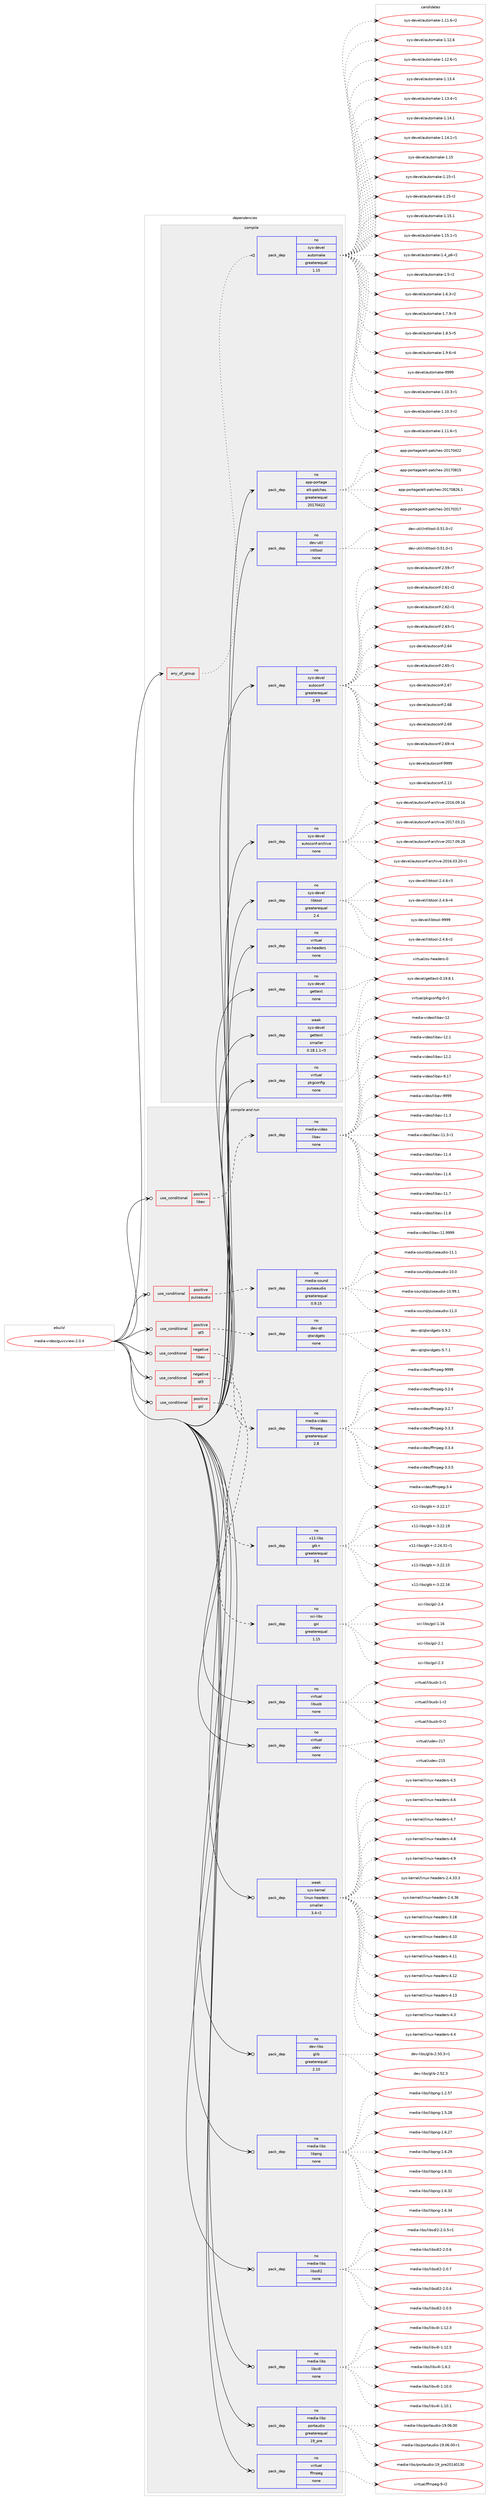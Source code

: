 digraph prolog {

# *************
# Graph options
# *************

newrank=true;
concentrate=true;
compound=true;
graph [rankdir=LR,fontname=Helvetica,fontsize=10,ranksep=1.5];#, ranksep=2.5, nodesep=0.2];
edge  [arrowhead=vee];
node  [fontname=Helvetica,fontsize=10];

# **********
# The ebuild
# **********

subgraph cluster_leftcol {
color=gray;
rank=same;
label=<<i>ebuild</i>>;
id [label="media-video/guvcview-2.0.4", color=red, width=4, href="../media-video/guvcview-2.0.4.svg"];
}

# ****************
# The dependencies
# ****************

subgraph cluster_midcol {
color=gray;
label=<<i>dependencies</i>>;
subgraph cluster_compile {
fillcolor="#eeeeee";
style=filled;
label=<<i>compile</i>>;
subgraph any6186 {
dependency392081 [label=<<TABLE BORDER="0" CELLBORDER="1" CELLSPACING="0" CELLPADDING="4"><TR><TD CELLPADDING="10">any_of_group</TD></TR></TABLE>>, shape=none, color=red];subgraph pack289417 {
dependency392082 [label=<<TABLE BORDER="0" CELLBORDER="1" CELLSPACING="0" CELLPADDING="4" WIDTH="220"><TR><TD ROWSPAN="6" CELLPADDING="30">pack_dep</TD></TR><TR><TD WIDTH="110">no</TD></TR><TR><TD>sys-devel</TD></TR><TR><TD>automake</TD></TR><TR><TD>greaterequal</TD></TR><TR><TD>1.15</TD></TR></TABLE>>, shape=none, color=blue];
}
dependency392081:e -> dependency392082:w [weight=20,style="dotted",arrowhead="oinv"];
}
id:e -> dependency392081:w [weight=20,style="solid",arrowhead="vee"];
subgraph pack289418 {
dependency392083 [label=<<TABLE BORDER="0" CELLBORDER="1" CELLSPACING="0" CELLPADDING="4" WIDTH="220"><TR><TD ROWSPAN="6" CELLPADDING="30">pack_dep</TD></TR><TR><TD WIDTH="110">no</TD></TR><TR><TD>app-portage</TD></TR><TR><TD>elt-patches</TD></TR><TR><TD>greaterequal</TD></TR><TR><TD>20170422</TD></TR></TABLE>>, shape=none, color=blue];
}
id:e -> dependency392083:w [weight=20,style="solid",arrowhead="vee"];
subgraph pack289419 {
dependency392084 [label=<<TABLE BORDER="0" CELLBORDER="1" CELLSPACING="0" CELLPADDING="4" WIDTH="220"><TR><TD ROWSPAN="6" CELLPADDING="30">pack_dep</TD></TR><TR><TD WIDTH="110">no</TD></TR><TR><TD>dev-util</TD></TR><TR><TD>intltool</TD></TR><TR><TD>none</TD></TR><TR><TD></TD></TR></TABLE>>, shape=none, color=blue];
}
id:e -> dependency392084:w [weight=20,style="solid",arrowhead="vee"];
subgraph pack289420 {
dependency392085 [label=<<TABLE BORDER="0" CELLBORDER="1" CELLSPACING="0" CELLPADDING="4" WIDTH="220"><TR><TD ROWSPAN="6" CELLPADDING="30">pack_dep</TD></TR><TR><TD WIDTH="110">no</TD></TR><TR><TD>sys-devel</TD></TR><TR><TD>autoconf</TD></TR><TR><TD>greaterequal</TD></TR><TR><TD>2.69</TD></TR></TABLE>>, shape=none, color=blue];
}
id:e -> dependency392085:w [weight=20,style="solid",arrowhead="vee"];
subgraph pack289421 {
dependency392086 [label=<<TABLE BORDER="0" CELLBORDER="1" CELLSPACING="0" CELLPADDING="4" WIDTH="220"><TR><TD ROWSPAN="6" CELLPADDING="30">pack_dep</TD></TR><TR><TD WIDTH="110">no</TD></TR><TR><TD>sys-devel</TD></TR><TR><TD>autoconf-archive</TD></TR><TR><TD>none</TD></TR><TR><TD></TD></TR></TABLE>>, shape=none, color=blue];
}
id:e -> dependency392086:w [weight=20,style="solid",arrowhead="vee"];
subgraph pack289422 {
dependency392087 [label=<<TABLE BORDER="0" CELLBORDER="1" CELLSPACING="0" CELLPADDING="4" WIDTH="220"><TR><TD ROWSPAN="6" CELLPADDING="30">pack_dep</TD></TR><TR><TD WIDTH="110">no</TD></TR><TR><TD>sys-devel</TD></TR><TR><TD>gettext</TD></TR><TR><TD>none</TD></TR><TR><TD></TD></TR></TABLE>>, shape=none, color=blue];
}
id:e -> dependency392087:w [weight=20,style="solid",arrowhead="vee"];
subgraph pack289423 {
dependency392088 [label=<<TABLE BORDER="0" CELLBORDER="1" CELLSPACING="0" CELLPADDING="4" WIDTH="220"><TR><TD ROWSPAN="6" CELLPADDING="30">pack_dep</TD></TR><TR><TD WIDTH="110">no</TD></TR><TR><TD>sys-devel</TD></TR><TR><TD>libtool</TD></TR><TR><TD>greaterequal</TD></TR><TR><TD>2.4</TD></TR></TABLE>>, shape=none, color=blue];
}
id:e -> dependency392088:w [weight=20,style="solid",arrowhead="vee"];
subgraph pack289424 {
dependency392089 [label=<<TABLE BORDER="0" CELLBORDER="1" CELLSPACING="0" CELLPADDING="4" WIDTH="220"><TR><TD ROWSPAN="6" CELLPADDING="30">pack_dep</TD></TR><TR><TD WIDTH="110">no</TD></TR><TR><TD>virtual</TD></TR><TR><TD>os-headers</TD></TR><TR><TD>none</TD></TR><TR><TD></TD></TR></TABLE>>, shape=none, color=blue];
}
id:e -> dependency392089:w [weight=20,style="solid",arrowhead="vee"];
subgraph pack289425 {
dependency392090 [label=<<TABLE BORDER="0" CELLBORDER="1" CELLSPACING="0" CELLPADDING="4" WIDTH="220"><TR><TD ROWSPAN="6" CELLPADDING="30">pack_dep</TD></TR><TR><TD WIDTH="110">no</TD></TR><TR><TD>virtual</TD></TR><TR><TD>pkgconfig</TD></TR><TR><TD>none</TD></TR><TR><TD></TD></TR></TABLE>>, shape=none, color=blue];
}
id:e -> dependency392090:w [weight=20,style="solid",arrowhead="vee"];
subgraph pack289426 {
dependency392091 [label=<<TABLE BORDER="0" CELLBORDER="1" CELLSPACING="0" CELLPADDING="4" WIDTH="220"><TR><TD ROWSPAN="6" CELLPADDING="30">pack_dep</TD></TR><TR><TD WIDTH="110">weak</TD></TR><TR><TD>sys-devel</TD></TR><TR><TD>gettext</TD></TR><TR><TD>smaller</TD></TR><TR><TD>0.18.1.1-r3</TD></TR></TABLE>>, shape=none, color=blue];
}
id:e -> dependency392091:w [weight=20,style="solid",arrowhead="vee"];
}
subgraph cluster_compileandrun {
fillcolor="#eeeeee";
style=filled;
label=<<i>compile and run</i>>;
subgraph cond96307 {
dependency392092 [label=<<TABLE BORDER="0" CELLBORDER="1" CELLSPACING="0" CELLPADDING="4"><TR><TD ROWSPAN="3" CELLPADDING="10">use_conditional</TD></TR><TR><TD>negative</TD></TR><TR><TD>libav</TD></TR></TABLE>>, shape=none, color=red];
subgraph pack289427 {
dependency392093 [label=<<TABLE BORDER="0" CELLBORDER="1" CELLSPACING="0" CELLPADDING="4" WIDTH="220"><TR><TD ROWSPAN="6" CELLPADDING="30">pack_dep</TD></TR><TR><TD WIDTH="110">no</TD></TR><TR><TD>media-video</TD></TR><TR><TD>ffmpeg</TD></TR><TR><TD>greaterequal</TD></TR><TR><TD>2.8</TD></TR></TABLE>>, shape=none, color=blue];
}
dependency392092:e -> dependency392093:w [weight=20,style="dashed",arrowhead="vee"];
}
id:e -> dependency392092:w [weight=20,style="solid",arrowhead="odotvee"];
subgraph cond96308 {
dependency392094 [label=<<TABLE BORDER="0" CELLBORDER="1" CELLSPACING="0" CELLPADDING="4"><TR><TD ROWSPAN="3" CELLPADDING="10">use_conditional</TD></TR><TR><TD>negative</TD></TR><TR><TD>qt5</TD></TR></TABLE>>, shape=none, color=red];
subgraph pack289428 {
dependency392095 [label=<<TABLE BORDER="0" CELLBORDER="1" CELLSPACING="0" CELLPADDING="4" WIDTH="220"><TR><TD ROWSPAN="6" CELLPADDING="30">pack_dep</TD></TR><TR><TD WIDTH="110">no</TD></TR><TR><TD>x11-libs</TD></TR><TR><TD>gtk+</TD></TR><TR><TD>greaterequal</TD></TR><TR><TD>3.6</TD></TR></TABLE>>, shape=none, color=blue];
}
dependency392094:e -> dependency392095:w [weight=20,style="dashed",arrowhead="vee"];
}
id:e -> dependency392094:w [weight=20,style="solid",arrowhead="odotvee"];
subgraph cond96309 {
dependency392096 [label=<<TABLE BORDER="0" CELLBORDER="1" CELLSPACING="0" CELLPADDING="4"><TR><TD ROWSPAN="3" CELLPADDING="10">use_conditional</TD></TR><TR><TD>positive</TD></TR><TR><TD>gsl</TD></TR></TABLE>>, shape=none, color=red];
subgraph pack289429 {
dependency392097 [label=<<TABLE BORDER="0" CELLBORDER="1" CELLSPACING="0" CELLPADDING="4" WIDTH="220"><TR><TD ROWSPAN="6" CELLPADDING="30">pack_dep</TD></TR><TR><TD WIDTH="110">no</TD></TR><TR><TD>sci-libs</TD></TR><TR><TD>gsl</TD></TR><TR><TD>greaterequal</TD></TR><TR><TD>1.15</TD></TR></TABLE>>, shape=none, color=blue];
}
dependency392096:e -> dependency392097:w [weight=20,style="dashed",arrowhead="vee"];
}
id:e -> dependency392096:w [weight=20,style="solid",arrowhead="odotvee"];
subgraph cond96310 {
dependency392098 [label=<<TABLE BORDER="0" CELLBORDER="1" CELLSPACING="0" CELLPADDING="4"><TR><TD ROWSPAN="3" CELLPADDING="10">use_conditional</TD></TR><TR><TD>positive</TD></TR><TR><TD>libav</TD></TR></TABLE>>, shape=none, color=red];
subgraph pack289430 {
dependency392099 [label=<<TABLE BORDER="0" CELLBORDER="1" CELLSPACING="0" CELLPADDING="4" WIDTH="220"><TR><TD ROWSPAN="6" CELLPADDING="30">pack_dep</TD></TR><TR><TD WIDTH="110">no</TD></TR><TR><TD>media-video</TD></TR><TR><TD>libav</TD></TR><TR><TD>none</TD></TR><TR><TD></TD></TR></TABLE>>, shape=none, color=blue];
}
dependency392098:e -> dependency392099:w [weight=20,style="dashed",arrowhead="vee"];
}
id:e -> dependency392098:w [weight=20,style="solid",arrowhead="odotvee"];
subgraph cond96311 {
dependency392100 [label=<<TABLE BORDER="0" CELLBORDER="1" CELLSPACING="0" CELLPADDING="4"><TR><TD ROWSPAN="3" CELLPADDING="10">use_conditional</TD></TR><TR><TD>positive</TD></TR><TR><TD>pulseaudio</TD></TR></TABLE>>, shape=none, color=red];
subgraph pack289431 {
dependency392101 [label=<<TABLE BORDER="0" CELLBORDER="1" CELLSPACING="0" CELLPADDING="4" WIDTH="220"><TR><TD ROWSPAN="6" CELLPADDING="30">pack_dep</TD></TR><TR><TD WIDTH="110">no</TD></TR><TR><TD>media-sound</TD></TR><TR><TD>pulseaudio</TD></TR><TR><TD>greaterequal</TD></TR><TR><TD>0.9.15</TD></TR></TABLE>>, shape=none, color=blue];
}
dependency392100:e -> dependency392101:w [weight=20,style="dashed",arrowhead="vee"];
}
id:e -> dependency392100:w [weight=20,style="solid",arrowhead="odotvee"];
subgraph cond96312 {
dependency392102 [label=<<TABLE BORDER="0" CELLBORDER="1" CELLSPACING="0" CELLPADDING="4"><TR><TD ROWSPAN="3" CELLPADDING="10">use_conditional</TD></TR><TR><TD>positive</TD></TR><TR><TD>qt5</TD></TR></TABLE>>, shape=none, color=red];
subgraph pack289432 {
dependency392103 [label=<<TABLE BORDER="0" CELLBORDER="1" CELLSPACING="0" CELLPADDING="4" WIDTH="220"><TR><TD ROWSPAN="6" CELLPADDING="30">pack_dep</TD></TR><TR><TD WIDTH="110">no</TD></TR><TR><TD>dev-qt</TD></TR><TR><TD>qtwidgets</TD></TR><TR><TD>none</TD></TR><TR><TD></TD></TR></TABLE>>, shape=none, color=blue];
}
dependency392102:e -> dependency392103:w [weight=20,style="dashed",arrowhead="vee"];
}
id:e -> dependency392102:w [weight=20,style="solid",arrowhead="odotvee"];
subgraph pack289433 {
dependency392104 [label=<<TABLE BORDER="0" CELLBORDER="1" CELLSPACING="0" CELLPADDING="4" WIDTH="220"><TR><TD ROWSPAN="6" CELLPADDING="30">pack_dep</TD></TR><TR><TD WIDTH="110">no</TD></TR><TR><TD>dev-libs</TD></TR><TR><TD>glib</TD></TR><TR><TD>greaterequal</TD></TR><TR><TD>2.10</TD></TR></TABLE>>, shape=none, color=blue];
}
id:e -> dependency392104:w [weight=20,style="solid",arrowhead="odotvee"];
subgraph pack289434 {
dependency392105 [label=<<TABLE BORDER="0" CELLBORDER="1" CELLSPACING="0" CELLPADDING="4" WIDTH="220"><TR><TD ROWSPAN="6" CELLPADDING="30">pack_dep</TD></TR><TR><TD WIDTH="110">no</TD></TR><TR><TD>media-libs</TD></TR><TR><TD>libpng</TD></TR><TR><TD>none</TD></TR><TR><TD></TD></TR></TABLE>>, shape=none, color=blue];
}
id:e -> dependency392105:w [weight=20,style="solid",arrowhead="odotvee"];
subgraph pack289435 {
dependency392106 [label=<<TABLE BORDER="0" CELLBORDER="1" CELLSPACING="0" CELLPADDING="4" WIDTH="220"><TR><TD ROWSPAN="6" CELLPADDING="30">pack_dep</TD></TR><TR><TD WIDTH="110">no</TD></TR><TR><TD>media-libs</TD></TR><TR><TD>libsdl2</TD></TR><TR><TD>none</TD></TR><TR><TD></TD></TR></TABLE>>, shape=none, color=blue];
}
id:e -> dependency392106:w [weight=20,style="solid",arrowhead="odotvee"];
subgraph pack289436 {
dependency392107 [label=<<TABLE BORDER="0" CELLBORDER="1" CELLSPACING="0" CELLPADDING="4" WIDTH="220"><TR><TD ROWSPAN="6" CELLPADDING="30">pack_dep</TD></TR><TR><TD WIDTH="110">no</TD></TR><TR><TD>media-libs</TD></TR><TR><TD>libv4l</TD></TR><TR><TD>none</TD></TR><TR><TD></TD></TR></TABLE>>, shape=none, color=blue];
}
id:e -> dependency392107:w [weight=20,style="solid",arrowhead="odotvee"];
subgraph pack289437 {
dependency392108 [label=<<TABLE BORDER="0" CELLBORDER="1" CELLSPACING="0" CELLPADDING="4" WIDTH="220"><TR><TD ROWSPAN="6" CELLPADDING="30">pack_dep</TD></TR><TR><TD WIDTH="110">no</TD></TR><TR><TD>media-libs</TD></TR><TR><TD>portaudio</TD></TR><TR><TD>greaterequal</TD></TR><TR><TD>19_pre</TD></TR></TABLE>>, shape=none, color=blue];
}
id:e -> dependency392108:w [weight=20,style="solid",arrowhead="odotvee"];
subgraph pack289438 {
dependency392109 [label=<<TABLE BORDER="0" CELLBORDER="1" CELLSPACING="0" CELLPADDING="4" WIDTH="220"><TR><TD ROWSPAN="6" CELLPADDING="30">pack_dep</TD></TR><TR><TD WIDTH="110">no</TD></TR><TR><TD>virtual</TD></TR><TR><TD>ffmpeg</TD></TR><TR><TD>none</TD></TR><TR><TD></TD></TR></TABLE>>, shape=none, color=blue];
}
id:e -> dependency392109:w [weight=20,style="solid",arrowhead="odotvee"];
subgraph pack289439 {
dependency392110 [label=<<TABLE BORDER="0" CELLBORDER="1" CELLSPACING="0" CELLPADDING="4" WIDTH="220"><TR><TD ROWSPAN="6" CELLPADDING="30">pack_dep</TD></TR><TR><TD WIDTH="110">no</TD></TR><TR><TD>virtual</TD></TR><TR><TD>libusb</TD></TR><TR><TD>none</TD></TR><TR><TD></TD></TR></TABLE>>, shape=none, color=blue];
}
id:e -> dependency392110:w [weight=20,style="solid",arrowhead="odotvee"];
subgraph pack289440 {
dependency392111 [label=<<TABLE BORDER="0" CELLBORDER="1" CELLSPACING="0" CELLPADDING="4" WIDTH="220"><TR><TD ROWSPAN="6" CELLPADDING="30">pack_dep</TD></TR><TR><TD WIDTH="110">no</TD></TR><TR><TD>virtual</TD></TR><TR><TD>udev</TD></TR><TR><TD>none</TD></TR><TR><TD></TD></TR></TABLE>>, shape=none, color=blue];
}
id:e -> dependency392111:w [weight=20,style="solid",arrowhead="odotvee"];
subgraph pack289441 {
dependency392112 [label=<<TABLE BORDER="0" CELLBORDER="1" CELLSPACING="0" CELLPADDING="4" WIDTH="220"><TR><TD ROWSPAN="6" CELLPADDING="30">pack_dep</TD></TR><TR><TD WIDTH="110">weak</TD></TR><TR><TD>sys-kernel</TD></TR><TR><TD>linux-headers</TD></TR><TR><TD>smaller</TD></TR><TR><TD>3.4-r2</TD></TR></TABLE>>, shape=none, color=blue];
}
id:e -> dependency392112:w [weight=20,style="solid",arrowhead="odotvee"];
}
subgraph cluster_run {
fillcolor="#eeeeee";
style=filled;
label=<<i>run</i>>;
}
}

# **************
# The candidates
# **************

subgraph cluster_choices {
rank=same;
color=gray;
label=<<i>candidates</i>>;

subgraph choice289417 {
color=black;
nodesep=1;
choice11512111545100101118101108479711711611110997107101454946494846514511449 [label="sys-devel/automake-1.10.3-r1", color=red, width=4,href="../sys-devel/automake-1.10.3-r1.svg"];
choice11512111545100101118101108479711711611110997107101454946494846514511450 [label="sys-devel/automake-1.10.3-r2", color=red, width=4,href="../sys-devel/automake-1.10.3-r2.svg"];
choice11512111545100101118101108479711711611110997107101454946494946544511449 [label="sys-devel/automake-1.11.6-r1", color=red, width=4,href="../sys-devel/automake-1.11.6-r1.svg"];
choice11512111545100101118101108479711711611110997107101454946494946544511450 [label="sys-devel/automake-1.11.6-r2", color=red, width=4,href="../sys-devel/automake-1.11.6-r2.svg"];
choice1151211154510010111810110847971171161111099710710145494649504654 [label="sys-devel/automake-1.12.6", color=red, width=4,href="../sys-devel/automake-1.12.6.svg"];
choice11512111545100101118101108479711711611110997107101454946495046544511449 [label="sys-devel/automake-1.12.6-r1", color=red, width=4,href="../sys-devel/automake-1.12.6-r1.svg"];
choice1151211154510010111810110847971171161111099710710145494649514652 [label="sys-devel/automake-1.13.4", color=red, width=4,href="../sys-devel/automake-1.13.4.svg"];
choice11512111545100101118101108479711711611110997107101454946495146524511449 [label="sys-devel/automake-1.13.4-r1", color=red, width=4,href="../sys-devel/automake-1.13.4-r1.svg"];
choice1151211154510010111810110847971171161111099710710145494649524649 [label="sys-devel/automake-1.14.1", color=red, width=4,href="../sys-devel/automake-1.14.1.svg"];
choice11512111545100101118101108479711711611110997107101454946495246494511449 [label="sys-devel/automake-1.14.1-r1", color=red, width=4,href="../sys-devel/automake-1.14.1-r1.svg"];
choice115121115451001011181011084797117116111109971071014549464953 [label="sys-devel/automake-1.15", color=red, width=4,href="../sys-devel/automake-1.15.svg"];
choice1151211154510010111810110847971171161111099710710145494649534511449 [label="sys-devel/automake-1.15-r1", color=red, width=4,href="../sys-devel/automake-1.15-r1.svg"];
choice1151211154510010111810110847971171161111099710710145494649534511450 [label="sys-devel/automake-1.15-r2", color=red, width=4,href="../sys-devel/automake-1.15-r2.svg"];
choice1151211154510010111810110847971171161111099710710145494649534649 [label="sys-devel/automake-1.15.1", color=red, width=4,href="../sys-devel/automake-1.15.1.svg"];
choice11512111545100101118101108479711711611110997107101454946495346494511449 [label="sys-devel/automake-1.15.1-r1", color=red, width=4,href="../sys-devel/automake-1.15.1-r1.svg"];
choice115121115451001011181011084797117116111109971071014549465295112544511450 [label="sys-devel/automake-1.4_p6-r2", color=red, width=4,href="../sys-devel/automake-1.4_p6-r2.svg"];
choice11512111545100101118101108479711711611110997107101454946534511450 [label="sys-devel/automake-1.5-r2", color=red, width=4,href="../sys-devel/automake-1.5-r2.svg"];
choice115121115451001011181011084797117116111109971071014549465446514511450 [label="sys-devel/automake-1.6.3-r2", color=red, width=4,href="../sys-devel/automake-1.6.3-r2.svg"];
choice115121115451001011181011084797117116111109971071014549465546574511451 [label="sys-devel/automake-1.7.9-r3", color=red, width=4,href="../sys-devel/automake-1.7.9-r3.svg"];
choice115121115451001011181011084797117116111109971071014549465646534511453 [label="sys-devel/automake-1.8.5-r5", color=red, width=4,href="../sys-devel/automake-1.8.5-r5.svg"];
choice115121115451001011181011084797117116111109971071014549465746544511452 [label="sys-devel/automake-1.9.6-r4", color=red, width=4,href="../sys-devel/automake-1.9.6-r4.svg"];
choice115121115451001011181011084797117116111109971071014557575757 [label="sys-devel/automake-9999", color=red, width=4,href="../sys-devel/automake-9999.svg"];
dependency392082:e -> choice11512111545100101118101108479711711611110997107101454946494846514511449:w [style=dotted,weight="100"];
dependency392082:e -> choice11512111545100101118101108479711711611110997107101454946494846514511450:w [style=dotted,weight="100"];
dependency392082:e -> choice11512111545100101118101108479711711611110997107101454946494946544511449:w [style=dotted,weight="100"];
dependency392082:e -> choice11512111545100101118101108479711711611110997107101454946494946544511450:w [style=dotted,weight="100"];
dependency392082:e -> choice1151211154510010111810110847971171161111099710710145494649504654:w [style=dotted,weight="100"];
dependency392082:e -> choice11512111545100101118101108479711711611110997107101454946495046544511449:w [style=dotted,weight="100"];
dependency392082:e -> choice1151211154510010111810110847971171161111099710710145494649514652:w [style=dotted,weight="100"];
dependency392082:e -> choice11512111545100101118101108479711711611110997107101454946495146524511449:w [style=dotted,weight="100"];
dependency392082:e -> choice1151211154510010111810110847971171161111099710710145494649524649:w [style=dotted,weight="100"];
dependency392082:e -> choice11512111545100101118101108479711711611110997107101454946495246494511449:w [style=dotted,weight="100"];
dependency392082:e -> choice115121115451001011181011084797117116111109971071014549464953:w [style=dotted,weight="100"];
dependency392082:e -> choice1151211154510010111810110847971171161111099710710145494649534511449:w [style=dotted,weight="100"];
dependency392082:e -> choice1151211154510010111810110847971171161111099710710145494649534511450:w [style=dotted,weight="100"];
dependency392082:e -> choice1151211154510010111810110847971171161111099710710145494649534649:w [style=dotted,weight="100"];
dependency392082:e -> choice11512111545100101118101108479711711611110997107101454946495346494511449:w [style=dotted,weight="100"];
dependency392082:e -> choice115121115451001011181011084797117116111109971071014549465295112544511450:w [style=dotted,weight="100"];
dependency392082:e -> choice11512111545100101118101108479711711611110997107101454946534511450:w [style=dotted,weight="100"];
dependency392082:e -> choice115121115451001011181011084797117116111109971071014549465446514511450:w [style=dotted,weight="100"];
dependency392082:e -> choice115121115451001011181011084797117116111109971071014549465546574511451:w [style=dotted,weight="100"];
dependency392082:e -> choice115121115451001011181011084797117116111109971071014549465646534511453:w [style=dotted,weight="100"];
dependency392082:e -> choice115121115451001011181011084797117116111109971071014549465746544511452:w [style=dotted,weight="100"];
dependency392082:e -> choice115121115451001011181011084797117116111109971071014557575757:w [style=dotted,weight="100"];
}
subgraph choice289418 {
color=black;
nodesep=1;
choice97112112451121111141169710310147101108116451129711699104101115455048495548514955 [label="app-portage/elt-patches-20170317", color=red, width=4,href="../app-portage/elt-patches-20170317.svg"];
choice97112112451121111141169710310147101108116451129711699104101115455048495548525050 [label="app-portage/elt-patches-20170422", color=red, width=4,href="../app-portage/elt-patches-20170422.svg"];
choice97112112451121111141169710310147101108116451129711699104101115455048495548564953 [label="app-portage/elt-patches-20170815", color=red, width=4,href="../app-portage/elt-patches-20170815.svg"];
choice971121124511211111411697103101471011081164511297116991041011154550484955485650544649 [label="app-portage/elt-patches-20170826.1", color=red, width=4,href="../app-portage/elt-patches-20170826.1.svg"];
dependency392083:e -> choice97112112451121111141169710310147101108116451129711699104101115455048495548514955:w [style=dotted,weight="100"];
dependency392083:e -> choice97112112451121111141169710310147101108116451129711699104101115455048495548525050:w [style=dotted,weight="100"];
dependency392083:e -> choice97112112451121111141169710310147101108116451129711699104101115455048495548564953:w [style=dotted,weight="100"];
dependency392083:e -> choice971121124511211111411697103101471011081164511297116991041011154550484955485650544649:w [style=dotted,weight="100"];
}
subgraph choice289419 {
color=black;
nodesep=1;
choice1001011184511711610510847105110116108116111111108454846534946484511449 [label="dev-util/intltool-0.51.0-r1", color=red, width=4,href="../dev-util/intltool-0.51.0-r1.svg"];
choice1001011184511711610510847105110116108116111111108454846534946484511450 [label="dev-util/intltool-0.51.0-r2", color=red, width=4,href="../dev-util/intltool-0.51.0-r2.svg"];
dependency392084:e -> choice1001011184511711610510847105110116108116111111108454846534946484511449:w [style=dotted,weight="100"];
dependency392084:e -> choice1001011184511711610510847105110116108116111111108454846534946484511450:w [style=dotted,weight="100"];
}
subgraph choice289420 {
color=black;
nodesep=1;
choice115121115451001011181011084797117116111991111101024550464951 [label="sys-devel/autoconf-2.13", color=red, width=4,href="../sys-devel/autoconf-2.13.svg"];
choice1151211154510010111810110847971171161119911111010245504653574511455 [label="sys-devel/autoconf-2.59-r7", color=red, width=4,href="../sys-devel/autoconf-2.59-r7.svg"];
choice1151211154510010111810110847971171161119911111010245504654494511450 [label="sys-devel/autoconf-2.61-r2", color=red, width=4,href="../sys-devel/autoconf-2.61-r2.svg"];
choice1151211154510010111810110847971171161119911111010245504654504511449 [label="sys-devel/autoconf-2.62-r1", color=red, width=4,href="../sys-devel/autoconf-2.62-r1.svg"];
choice1151211154510010111810110847971171161119911111010245504654514511449 [label="sys-devel/autoconf-2.63-r1", color=red, width=4,href="../sys-devel/autoconf-2.63-r1.svg"];
choice115121115451001011181011084797117116111991111101024550465452 [label="sys-devel/autoconf-2.64", color=red, width=4,href="../sys-devel/autoconf-2.64.svg"];
choice1151211154510010111810110847971171161119911111010245504654534511449 [label="sys-devel/autoconf-2.65-r1", color=red, width=4,href="../sys-devel/autoconf-2.65-r1.svg"];
choice115121115451001011181011084797117116111991111101024550465455 [label="sys-devel/autoconf-2.67", color=red, width=4,href="../sys-devel/autoconf-2.67.svg"];
choice115121115451001011181011084797117116111991111101024550465456 [label="sys-devel/autoconf-2.68", color=red, width=4,href="../sys-devel/autoconf-2.68.svg"];
choice115121115451001011181011084797117116111991111101024550465457 [label="sys-devel/autoconf-2.69", color=red, width=4,href="../sys-devel/autoconf-2.69.svg"];
choice1151211154510010111810110847971171161119911111010245504654574511452 [label="sys-devel/autoconf-2.69-r4", color=red, width=4,href="../sys-devel/autoconf-2.69-r4.svg"];
choice115121115451001011181011084797117116111991111101024557575757 [label="sys-devel/autoconf-9999", color=red, width=4,href="../sys-devel/autoconf-9999.svg"];
dependency392085:e -> choice115121115451001011181011084797117116111991111101024550464951:w [style=dotted,weight="100"];
dependency392085:e -> choice1151211154510010111810110847971171161119911111010245504653574511455:w [style=dotted,weight="100"];
dependency392085:e -> choice1151211154510010111810110847971171161119911111010245504654494511450:w [style=dotted,weight="100"];
dependency392085:e -> choice1151211154510010111810110847971171161119911111010245504654504511449:w [style=dotted,weight="100"];
dependency392085:e -> choice1151211154510010111810110847971171161119911111010245504654514511449:w [style=dotted,weight="100"];
dependency392085:e -> choice115121115451001011181011084797117116111991111101024550465452:w [style=dotted,weight="100"];
dependency392085:e -> choice1151211154510010111810110847971171161119911111010245504654534511449:w [style=dotted,weight="100"];
dependency392085:e -> choice115121115451001011181011084797117116111991111101024550465455:w [style=dotted,weight="100"];
dependency392085:e -> choice115121115451001011181011084797117116111991111101024550465456:w [style=dotted,weight="100"];
dependency392085:e -> choice115121115451001011181011084797117116111991111101024550465457:w [style=dotted,weight="100"];
dependency392085:e -> choice1151211154510010111810110847971171161119911111010245504654574511452:w [style=dotted,weight="100"];
dependency392085:e -> choice115121115451001011181011084797117116111991111101024557575757:w [style=dotted,weight="100"];
}
subgraph choice289421 {
color=black;
nodesep=1;
choice1151211154510010111810110847971171161119911111010245971149910410511810145504849544648514650484511449 [label="sys-devel/autoconf-archive-2016.03.20-r1", color=red, width=4,href="../sys-devel/autoconf-archive-2016.03.20-r1.svg"];
choice115121115451001011181011084797117116111991111101024597114991041051181014550484954464857464954 [label="sys-devel/autoconf-archive-2016.09.16", color=red, width=4,href="../sys-devel/autoconf-archive-2016.09.16.svg"];
choice115121115451001011181011084797117116111991111101024597114991041051181014550484955464851465049 [label="sys-devel/autoconf-archive-2017.03.21", color=red, width=4,href="../sys-devel/autoconf-archive-2017.03.21.svg"];
choice115121115451001011181011084797117116111991111101024597114991041051181014550484955464857465056 [label="sys-devel/autoconf-archive-2017.09.28", color=red, width=4,href="../sys-devel/autoconf-archive-2017.09.28.svg"];
dependency392086:e -> choice1151211154510010111810110847971171161119911111010245971149910410511810145504849544648514650484511449:w [style=dotted,weight="100"];
dependency392086:e -> choice115121115451001011181011084797117116111991111101024597114991041051181014550484954464857464954:w [style=dotted,weight="100"];
dependency392086:e -> choice115121115451001011181011084797117116111991111101024597114991041051181014550484955464851465049:w [style=dotted,weight="100"];
dependency392086:e -> choice115121115451001011181011084797117116111991111101024597114991041051181014550484955464857465056:w [style=dotted,weight="100"];
}
subgraph choice289422 {
color=black;
nodesep=1;
choice1151211154510010111810110847103101116116101120116454846495746564649 [label="sys-devel/gettext-0.19.8.1", color=red, width=4,href="../sys-devel/gettext-0.19.8.1.svg"];
dependency392087:e -> choice1151211154510010111810110847103101116116101120116454846495746564649:w [style=dotted,weight="100"];
}
subgraph choice289423 {
color=black;
nodesep=1;
choice1151211154510010111810110847108105981161111111084550465246544511450 [label="sys-devel/libtool-2.4.6-r2", color=red, width=4,href="../sys-devel/libtool-2.4.6-r2.svg"];
choice1151211154510010111810110847108105981161111111084550465246544511451 [label="sys-devel/libtool-2.4.6-r3", color=red, width=4,href="../sys-devel/libtool-2.4.6-r3.svg"];
choice1151211154510010111810110847108105981161111111084550465246544511452 [label="sys-devel/libtool-2.4.6-r4", color=red, width=4,href="../sys-devel/libtool-2.4.6-r4.svg"];
choice1151211154510010111810110847108105981161111111084557575757 [label="sys-devel/libtool-9999", color=red, width=4,href="../sys-devel/libtool-9999.svg"];
dependency392088:e -> choice1151211154510010111810110847108105981161111111084550465246544511450:w [style=dotted,weight="100"];
dependency392088:e -> choice1151211154510010111810110847108105981161111111084550465246544511451:w [style=dotted,weight="100"];
dependency392088:e -> choice1151211154510010111810110847108105981161111111084550465246544511452:w [style=dotted,weight="100"];
dependency392088:e -> choice1151211154510010111810110847108105981161111111084557575757:w [style=dotted,weight="100"];
}
subgraph choice289424 {
color=black;
nodesep=1;
choice118105114116117971084711111545104101971001011141154548 [label="virtual/os-headers-0", color=red, width=4,href="../virtual/os-headers-0.svg"];
dependency392089:e -> choice118105114116117971084711111545104101971001011141154548:w [style=dotted,weight="100"];
}
subgraph choice289425 {
color=black;
nodesep=1;
choice11810511411611797108471121071039911111010210510345484511449 [label="virtual/pkgconfig-0-r1", color=red, width=4,href="../virtual/pkgconfig-0-r1.svg"];
dependency392090:e -> choice11810511411611797108471121071039911111010210510345484511449:w [style=dotted,weight="100"];
}
subgraph choice289426 {
color=black;
nodesep=1;
choice1151211154510010111810110847103101116116101120116454846495746564649 [label="sys-devel/gettext-0.19.8.1", color=red, width=4,href="../sys-devel/gettext-0.19.8.1.svg"];
dependency392091:e -> choice1151211154510010111810110847103101116116101120116454846495746564649:w [style=dotted,weight="100"];
}
subgraph choice289427 {
color=black;
nodesep=1;
choice109101100105974511810510010111147102102109112101103455146504654 [label="media-video/ffmpeg-3.2.6", color=red, width=4,href="../media-video/ffmpeg-3.2.6.svg"];
choice109101100105974511810510010111147102102109112101103455146504655 [label="media-video/ffmpeg-3.2.7", color=red, width=4,href="../media-video/ffmpeg-3.2.7.svg"];
choice109101100105974511810510010111147102102109112101103455146514651 [label="media-video/ffmpeg-3.3.3", color=red, width=4,href="../media-video/ffmpeg-3.3.3.svg"];
choice109101100105974511810510010111147102102109112101103455146514652 [label="media-video/ffmpeg-3.3.4", color=red, width=4,href="../media-video/ffmpeg-3.3.4.svg"];
choice109101100105974511810510010111147102102109112101103455146514653 [label="media-video/ffmpeg-3.3.5", color=red, width=4,href="../media-video/ffmpeg-3.3.5.svg"];
choice10910110010597451181051001011114710210210911210110345514652 [label="media-video/ffmpeg-3.4", color=red, width=4,href="../media-video/ffmpeg-3.4.svg"];
choice1091011001059745118105100101111471021021091121011034557575757 [label="media-video/ffmpeg-9999", color=red, width=4,href="../media-video/ffmpeg-9999.svg"];
dependency392093:e -> choice109101100105974511810510010111147102102109112101103455146504654:w [style=dotted,weight="100"];
dependency392093:e -> choice109101100105974511810510010111147102102109112101103455146504655:w [style=dotted,weight="100"];
dependency392093:e -> choice109101100105974511810510010111147102102109112101103455146514651:w [style=dotted,weight="100"];
dependency392093:e -> choice109101100105974511810510010111147102102109112101103455146514652:w [style=dotted,weight="100"];
dependency392093:e -> choice109101100105974511810510010111147102102109112101103455146514653:w [style=dotted,weight="100"];
dependency392093:e -> choice10910110010597451181051001011114710210210911210110345514652:w [style=dotted,weight="100"];
dependency392093:e -> choice1091011001059745118105100101111471021021091121011034557575757:w [style=dotted,weight="100"];
}
subgraph choice289428 {
color=black;
nodesep=1;
choice12049494510810598115471031161074345504650524651494511449 [label="x11-libs/gtk+-2.24.31-r1", color=red, width=4,href="../x11-libs/gtk+-2.24.31-r1.svg"];
choice1204949451081059811547103116107434551465050464953 [label="x11-libs/gtk+-3.22.15", color=red, width=4,href="../x11-libs/gtk+-3.22.15.svg"];
choice1204949451081059811547103116107434551465050464954 [label="x11-libs/gtk+-3.22.16", color=red, width=4,href="../x11-libs/gtk+-3.22.16.svg"];
choice1204949451081059811547103116107434551465050464955 [label="x11-libs/gtk+-3.22.17", color=red, width=4,href="../x11-libs/gtk+-3.22.17.svg"];
choice1204949451081059811547103116107434551465050464957 [label="x11-libs/gtk+-3.22.19", color=red, width=4,href="../x11-libs/gtk+-3.22.19.svg"];
dependency392095:e -> choice12049494510810598115471031161074345504650524651494511449:w [style=dotted,weight="100"];
dependency392095:e -> choice1204949451081059811547103116107434551465050464953:w [style=dotted,weight="100"];
dependency392095:e -> choice1204949451081059811547103116107434551465050464954:w [style=dotted,weight="100"];
dependency392095:e -> choice1204949451081059811547103116107434551465050464955:w [style=dotted,weight="100"];
dependency392095:e -> choice1204949451081059811547103116107434551465050464957:w [style=dotted,weight="100"];
}
subgraph choice289429 {
color=black;
nodesep=1;
choice115991054510810598115471031151084549464954 [label="sci-libs/gsl-1.16", color=red, width=4,href="../sci-libs/gsl-1.16.svg"];
choice1159910545108105981154710311510845504649 [label="sci-libs/gsl-2.1", color=red, width=4,href="../sci-libs/gsl-2.1.svg"];
choice1159910545108105981154710311510845504651 [label="sci-libs/gsl-2.3", color=red, width=4,href="../sci-libs/gsl-2.3.svg"];
choice1159910545108105981154710311510845504652 [label="sci-libs/gsl-2.4", color=red, width=4,href="../sci-libs/gsl-2.4.svg"];
dependency392097:e -> choice115991054510810598115471031151084549464954:w [style=dotted,weight="100"];
dependency392097:e -> choice1159910545108105981154710311510845504649:w [style=dotted,weight="100"];
dependency392097:e -> choice1159910545108105981154710311510845504651:w [style=dotted,weight="100"];
dependency392097:e -> choice1159910545108105981154710311510845504652:w [style=dotted,weight="100"];
}
subgraph choice289430 {
color=black;
nodesep=1;
choice10910110010597451181051001011114710810598971184549494651 [label="media-video/libav-11.3", color=red, width=4,href="../media-video/libav-11.3.svg"];
choice109101100105974511810510010111147108105989711845494946514511449 [label="media-video/libav-11.3-r1", color=red, width=4,href="../media-video/libav-11.3-r1.svg"];
choice10910110010597451181051001011114710810598971184549494652 [label="media-video/libav-11.4", color=red, width=4,href="../media-video/libav-11.4.svg"];
choice10910110010597451181051001011114710810598971184549494654 [label="media-video/libav-11.6", color=red, width=4,href="../media-video/libav-11.6.svg"];
choice10910110010597451181051001011114710810598971184549494655 [label="media-video/libav-11.7", color=red, width=4,href="../media-video/libav-11.7.svg"];
choice10910110010597451181051001011114710810598971184549494656 [label="media-video/libav-11.8", color=red, width=4,href="../media-video/libav-11.8.svg"];
choice10910110010597451181051001011114710810598971184549494657575757 [label="media-video/libav-11.9999", color=red, width=4,href="../media-video/libav-11.9999.svg"];
choice1091011001059745118105100101111471081059897118454950 [label="media-video/libav-12", color=red, width=4,href="../media-video/libav-12.svg"];
choice10910110010597451181051001011114710810598971184549504649 [label="media-video/libav-12.1", color=red, width=4,href="../media-video/libav-12.1.svg"];
choice10910110010597451181051001011114710810598971184549504650 [label="media-video/libav-12.2", color=red, width=4,href="../media-video/libav-12.2.svg"];
choice10910110010597451181051001011114710810598971184557464955 [label="media-video/libav-9.17", color=red, width=4,href="../media-video/libav-9.17.svg"];
choice10910110010597451181051001011114710810598971184557575757 [label="media-video/libav-9999", color=red, width=4,href="../media-video/libav-9999.svg"];
dependency392099:e -> choice10910110010597451181051001011114710810598971184549494651:w [style=dotted,weight="100"];
dependency392099:e -> choice109101100105974511810510010111147108105989711845494946514511449:w [style=dotted,weight="100"];
dependency392099:e -> choice10910110010597451181051001011114710810598971184549494652:w [style=dotted,weight="100"];
dependency392099:e -> choice10910110010597451181051001011114710810598971184549494654:w [style=dotted,weight="100"];
dependency392099:e -> choice10910110010597451181051001011114710810598971184549494655:w [style=dotted,weight="100"];
dependency392099:e -> choice10910110010597451181051001011114710810598971184549494656:w [style=dotted,weight="100"];
dependency392099:e -> choice10910110010597451181051001011114710810598971184549494657575757:w [style=dotted,weight="100"];
dependency392099:e -> choice1091011001059745118105100101111471081059897118454950:w [style=dotted,weight="100"];
dependency392099:e -> choice10910110010597451181051001011114710810598971184549504649:w [style=dotted,weight="100"];
dependency392099:e -> choice10910110010597451181051001011114710810598971184549504650:w [style=dotted,weight="100"];
dependency392099:e -> choice10910110010597451181051001011114710810598971184557464955:w [style=dotted,weight="100"];
dependency392099:e -> choice10910110010597451181051001011114710810598971184557575757:w [style=dotted,weight="100"];
}
subgraph choice289431 {
color=black;
nodesep=1;
choice109101100105974511511111711010047112117108115101971171001051114549484648 [label="media-sound/pulseaudio-10.0", color=red, width=4,href="../media-sound/pulseaudio-10.0.svg"];
choice109101100105974511511111711010047112117108115101971171001051114549484657574649 [label="media-sound/pulseaudio-10.99.1", color=red, width=4,href="../media-sound/pulseaudio-10.99.1.svg"];
choice109101100105974511511111711010047112117108115101971171001051114549494648 [label="media-sound/pulseaudio-11.0", color=red, width=4,href="../media-sound/pulseaudio-11.0.svg"];
choice109101100105974511511111711010047112117108115101971171001051114549494649 [label="media-sound/pulseaudio-11.1", color=red, width=4,href="../media-sound/pulseaudio-11.1.svg"];
dependency392101:e -> choice109101100105974511511111711010047112117108115101971171001051114549484648:w [style=dotted,weight="100"];
dependency392101:e -> choice109101100105974511511111711010047112117108115101971171001051114549484657574649:w [style=dotted,weight="100"];
dependency392101:e -> choice109101100105974511511111711010047112117108115101971171001051114549494648:w [style=dotted,weight="100"];
dependency392101:e -> choice109101100105974511511111711010047112117108115101971171001051114549494649:w [style=dotted,weight="100"];
}
subgraph choice289432 {
color=black;
nodesep=1;
choice1001011184511311647113116119105100103101116115455346554649 [label="dev-qt/qtwidgets-5.7.1", color=red, width=4,href="../dev-qt/qtwidgets-5.7.1.svg"];
choice1001011184511311647113116119105100103101116115455346574650 [label="dev-qt/qtwidgets-5.9.2", color=red, width=4,href="../dev-qt/qtwidgets-5.9.2.svg"];
dependency392103:e -> choice1001011184511311647113116119105100103101116115455346554649:w [style=dotted,weight="100"];
dependency392103:e -> choice1001011184511311647113116119105100103101116115455346574650:w [style=dotted,weight="100"];
}
subgraph choice289433 {
color=black;
nodesep=1;
choice10010111845108105981154710310810598455046534846514511449 [label="dev-libs/glib-2.50.3-r1", color=red, width=4,href="../dev-libs/glib-2.50.3-r1.svg"];
choice1001011184510810598115471031081059845504653504651 [label="dev-libs/glib-2.52.3", color=red, width=4,href="../dev-libs/glib-2.52.3.svg"];
dependency392104:e -> choice10010111845108105981154710310810598455046534846514511449:w [style=dotted,weight="100"];
dependency392104:e -> choice1001011184510810598115471031081059845504653504651:w [style=dotted,weight="100"];
}
subgraph choice289434 {
color=black;
nodesep=1;
choice109101100105974510810598115471081059811211010345494650465355 [label="media-libs/libpng-1.2.57", color=red, width=4,href="../media-libs/libpng-1.2.57.svg"];
choice109101100105974510810598115471081059811211010345494653465056 [label="media-libs/libpng-1.5.28", color=red, width=4,href="../media-libs/libpng-1.5.28.svg"];
choice109101100105974510810598115471081059811211010345494654465055 [label="media-libs/libpng-1.6.27", color=red, width=4,href="../media-libs/libpng-1.6.27.svg"];
choice109101100105974510810598115471081059811211010345494654465057 [label="media-libs/libpng-1.6.29", color=red, width=4,href="../media-libs/libpng-1.6.29.svg"];
choice109101100105974510810598115471081059811211010345494654465149 [label="media-libs/libpng-1.6.31", color=red, width=4,href="../media-libs/libpng-1.6.31.svg"];
choice109101100105974510810598115471081059811211010345494654465150 [label="media-libs/libpng-1.6.32", color=red, width=4,href="../media-libs/libpng-1.6.32.svg"];
choice109101100105974510810598115471081059811211010345494654465152 [label="media-libs/libpng-1.6.34", color=red, width=4,href="../media-libs/libpng-1.6.34.svg"];
dependency392105:e -> choice109101100105974510810598115471081059811211010345494650465355:w [style=dotted,weight="100"];
dependency392105:e -> choice109101100105974510810598115471081059811211010345494653465056:w [style=dotted,weight="100"];
dependency392105:e -> choice109101100105974510810598115471081059811211010345494654465055:w [style=dotted,weight="100"];
dependency392105:e -> choice109101100105974510810598115471081059811211010345494654465057:w [style=dotted,weight="100"];
dependency392105:e -> choice109101100105974510810598115471081059811211010345494654465149:w [style=dotted,weight="100"];
dependency392105:e -> choice109101100105974510810598115471081059811211010345494654465150:w [style=dotted,weight="100"];
dependency392105:e -> choice109101100105974510810598115471081059811211010345494654465152:w [style=dotted,weight="100"];
}
subgraph choice289435 {
color=black;
nodesep=1;
choice109101100105974510810598115471081059811510010850455046484652 [label="media-libs/libsdl2-2.0.4", color=red, width=4,href="../media-libs/libsdl2-2.0.4.svg"];
choice109101100105974510810598115471081059811510010850455046484653 [label="media-libs/libsdl2-2.0.5", color=red, width=4,href="../media-libs/libsdl2-2.0.5.svg"];
choice1091011001059745108105981154710810598115100108504550464846534511449 [label="media-libs/libsdl2-2.0.5-r1", color=red, width=4,href="../media-libs/libsdl2-2.0.5-r1.svg"];
choice109101100105974510810598115471081059811510010850455046484654 [label="media-libs/libsdl2-2.0.6", color=red, width=4,href="../media-libs/libsdl2-2.0.6.svg"];
choice109101100105974510810598115471081059811510010850455046484655 [label="media-libs/libsdl2-2.0.7", color=red, width=4,href="../media-libs/libsdl2-2.0.7.svg"];
dependency392106:e -> choice109101100105974510810598115471081059811510010850455046484652:w [style=dotted,weight="100"];
dependency392106:e -> choice109101100105974510810598115471081059811510010850455046484653:w [style=dotted,weight="100"];
dependency392106:e -> choice1091011001059745108105981154710810598115100108504550464846534511449:w [style=dotted,weight="100"];
dependency392106:e -> choice109101100105974510810598115471081059811510010850455046484654:w [style=dotted,weight="100"];
dependency392106:e -> choice109101100105974510810598115471081059811510010850455046484655:w [style=dotted,weight="100"];
}
subgraph choice289436 {
color=black;
nodesep=1;
choice10910110010597451081059811547108105981185210845494649484648 [label="media-libs/libv4l-1.10.0", color=red, width=4,href="../media-libs/libv4l-1.10.0.svg"];
choice10910110010597451081059811547108105981185210845494649484649 [label="media-libs/libv4l-1.10.1", color=red, width=4,href="../media-libs/libv4l-1.10.1.svg"];
choice10910110010597451081059811547108105981185210845494649504651 [label="media-libs/libv4l-1.12.3", color=red, width=4,href="../media-libs/libv4l-1.12.3.svg"];
choice10910110010597451081059811547108105981185210845494649504653 [label="media-libs/libv4l-1.12.5", color=red, width=4,href="../media-libs/libv4l-1.12.5.svg"];
choice109101100105974510810598115471081059811852108454946544650 [label="media-libs/libv4l-1.6.2", color=red, width=4,href="../media-libs/libv4l-1.6.2.svg"];
dependency392107:e -> choice10910110010597451081059811547108105981185210845494649484648:w [style=dotted,weight="100"];
dependency392107:e -> choice10910110010597451081059811547108105981185210845494649484649:w [style=dotted,weight="100"];
dependency392107:e -> choice10910110010597451081059811547108105981185210845494649504651:w [style=dotted,weight="100"];
dependency392107:e -> choice10910110010597451081059811547108105981185210845494649504653:w [style=dotted,weight="100"];
dependency392107:e -> choice109101100105974510810598115471081059811852108454946544650:w [style=dotted,weight="100"];
}
subgraph choice289437 {
color=black;
nodesep=1;
choice1091011001059745108105981154711211111411697117100105111454957464854464848 [label="media-libs/portaudio-19.06.00", color=red, width=4,href="../media-libs/portaudio-19.06.00.svg"];
choice10910110010597451081059811547112111114116971171001051114549574648544648484511449 [label="media-libs/portaudio-19.06.00-r1", color=red, width=4,href="../media-libs/portaudio-19.06.00-r1.svg"];
choice1091011001059745108105981154711211111411697117100105111454957951121141015048495248495148 [label="media-libs/portaudio-19_pre20140130", color=red, width=4,href="../media-libs/portaudio-19_pre20140130.svg"];
dependency392108:e -> choice1091011001059745108105981154711211111411697117100105111454957464854464848:w [style=dotted,weight="100"];
dependency392108:e -> choice10910110010597451081059811547112111114116971171001051114549574648544648484511449:w [style=dotted,weight="100"];
dependency392108:e -> choice1091011001059745108105981154711211111411697117100105111454957951121141015048495248495148:w [style=dotted,weight="100"];
}
subgraph choice289438 {
color=black;
nodesep=1;
choice118105114116117971084710210210911210110345574511450 [label="virtual/ffmpeg-9-r2", color=red, width=4,href="../virtual/ffmpeg-9-r2.svg"];
dependency392109:e -> choice118105114116117971084710210210911210110345574511450:w [style=dotted,weight="100"];
}
subgraph choice289439 {
color=black;
nodesep=1;
choice1181051141161179710847108105981171159845484511450 [label="virtual/libusb-0-r2", color=red, width=4,href="../virtual/libusb-0-r2.svg"];
choice1181051141161179710847108105981171159845494511449 [label="virtual/libusb-1-r1", color=red, width=4,href="../virtual/libusb-1-r1.svg"];
choice1181051141161179710847108105981171159845494511450 [label="virtual/libusb-1-r2", color=red, width=4,href="../virtual/libusb-1-r2.svg"];
dependency392110:e -> choice1181051141161179710847108105981171159845484511450:w [style=dotted,weight="100"];
dependency392110:e -> choice1181051141161179710847108105981171159845494511449:w [style=dotted,weight="100"];
dependency392110:e -> choice1181051141161179710847108105981171159845494511450:w [style=dotted,weight="100"];
}
subgraph choice289440 {
color=black;
nodesep=1;
choice118105114116117971084711710010111845504953 [label="virtual/udev-215", color=red, width=4,href="../virtual/udev-215.svg"];
choice118105114116117971084711710010111845504955 [label="virtual/udev-217", color=red, width=4,href="../virtual/udev-217.svg"];
dependency392111:e -> choice118105114116117971084711710010111845504953:w [style=dotted,weight="100"];
dependency392111:e -> choice118105114116117971084711710010111845504955:w [style=dotted,weight="100"];
}
subgraph choice289441 {
color=black;
nodesep=1;
choice11512111545107101114110101108471081051101171204510410197100101114115455046524651514651 [label="sys-kernel/linux-headers-2.4.33.3", color=red, width=4,href="../sys-kernel/linux-headers-2.4.33.3.svg"];
choice1151211154510710111411010110847108105110117120451041019710010111411545504652465154 [label="sys-kernel/linux-headers-2.4.36", color=red, width=4,href="../sys-kernel/linux-headers-2.4.36.svg"];
choice115121115451071011141101011084710810511011712045104101971001011141154551464956 [label="sys-kernel/linux-headers-3.18", color=red, width=4,href="../sys-kernel/linux-headers-3.18.svg"];
choice115121115451071011141101011084710810511011712045104101971001011141154552464948 [label="sys-kernel/linux-headers-4.10", color=red, width=4,href="../sys-kernel/linux-headers-4.10.svg"];
choice115121115451071011141101011084710810511011712045104101971001011141154552464949 [label="sys-kernel/linux-headers-4.11", color=red, width=4,href="../sys-kernel/linux-headers-4.11.svg"];
choice115121115451071011141101011084710810511011712045104101971001011141154552464950 [label="sys-kernel/linux-headers-4.12", color=red, width=4,href="../sys-kernel/linux-headers-4.12.svg"];
choice115121115451071011141101011084710810511011712045104101971001011141154552464951 [label="sys-kernel/linux-headers-4.13", color=red, width=4,href="../sys-kernel/linux-headers-4.13.svg"];
choice1151211154510710111411010110847108105110117120451041019710010111411545524651 [label="sys-kernel/linux-headers-4.3", color=red, width=4,href="../sys-kernel/linux-headers-4.3.svg"];
choice1151211154510710111411010110847108105110117120451041019710010111411545524652 [label="sys-kernel/linux-headers-4.4", color=red, width=4,href="../sys-kernel/linux-headers-4.4.svg"];
choice1151211154510710111411010110847108105110117120451041019710010111411545524653 [label="sys-kernel/linux-headers-4.5", color=red, width=4,href="../sys-kernel/linux-headers-4.5.svg"];
choice1151211154510710111411010110847108105110117120451041019710010111411545524654 [label="sys-kernel/linux-headers-4.6", color=red, width=4,href="../sys-kernel/linux-headers-4.6.svg"];
choice1151211154510710111411010110847108105110117120451041019710010111411545524655 [label="sys-kernel/linux-headers-4.7", color=red, width=4,href="../sys-kernel/linux-headers-4.7.svg"];
choice1151211154510710111411010110847108105110117120451041019710010111411545524656 [label="sys-kernel/linux-headers-4.8", color=red, width=4,href="../sys-kernel/linux-headers-4.8.svg"];
choice1151211154510710111411010110847108105110117120451041019710010111411545524657 [label="sys-kernel/linux-headers-4.9", color=red, width=4,href="../sys-kernel/linux-headers-4.9.svg"];
dependency392112:e -> choice11512111545107101114110101108471081051101171204510410197100101114115455046524651514651:w [style=dotted,weight="100"];
dependency392112:e -> choice1151211154510710111411010110847108105110117120451041019710010111411545504652465154:w [style=dotted,weight="100"];
dependency392112:e -> choice115121115451071011141101011084710810511011712045104101971001011141154551464956:w [style=dotted,weight="100"];
dependency392112:e -> choice115121115451071011141101011084710810511011712045104101971001011141154552464948:w [style=dotted,weight="100"];
dependency392112:e -> choice115121115451071011141101011084710810511011712045104101971001011141154552464949:w [style=dotted,weight="100"];
dependency392112:e -> choice115121115451071011141101011084710810511011712045104101971001011141154552464950:w [style=dotted,weight="100"];
dependency392112:e -> choice115121115451071011141101011084710810511011712045104101971001011141154552464951:w [style=dotted,weight="100"];
dependency392112:e -> choice1151211154510710111411010110847108105110117120451041019710010111411545524651:w [style=dotted,weight="100"];
dependency392112:e -> choice1151211154510710111411010110847108105110117120451041019710010111411545524652:w [style=dotted,weight="100"];
dependency392112:e -> choice1151211154510710111411010110847108105110117120451041019710010111411545524653:w [style=dotted,weight="100"];
dependency392112:e -> choice1151211154510710111411010110847108105110117120451041019710010111411545524654:w [style=dotted,weight="100"];
dependency392112:e -> choice1151211154510710111411010110847108105110117120451041019710010111411545524655:w [style=dotted,weight="100"];
dependency392112:e -> choice1151211154510710111411010110847108105110117120451041019710010111411545524656:w [style=dotted,weight="100"];
dependency392112:e -> choice1151211154510710111411010110847108105110117120451041019710010111411545524657:w [style=dotted,weight="100"];
}
}

}
